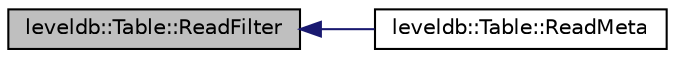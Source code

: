 digraph "leveldb::Table::ReadFilter"
{
  edge [fontname="Helvetica",fontsize="10",labelfontname="Helvetica",labelfontsize="10"];
  node [fontname="Helvetica",fontsize="10",shape=record];
  rankdir="LR";
  Node1 [label="leveldb::Table::ReadFilter",height=0.2,width=0.4,color="black", fillcolor="grey75", style="filled" fontcolor="black"];
  Node1 -> Node2 [dir="back",color="midnightblue",fontsize="10",style="solid"];
  Node2 [label="leveldb::Table::ReadMeta",height=0.2,width=0.4,color="black", fillcolor="white", style="filled",URL="$classleveldb_1_1_table.html#ac7b765e08d8285b2019e1faa6905368e"];
}
